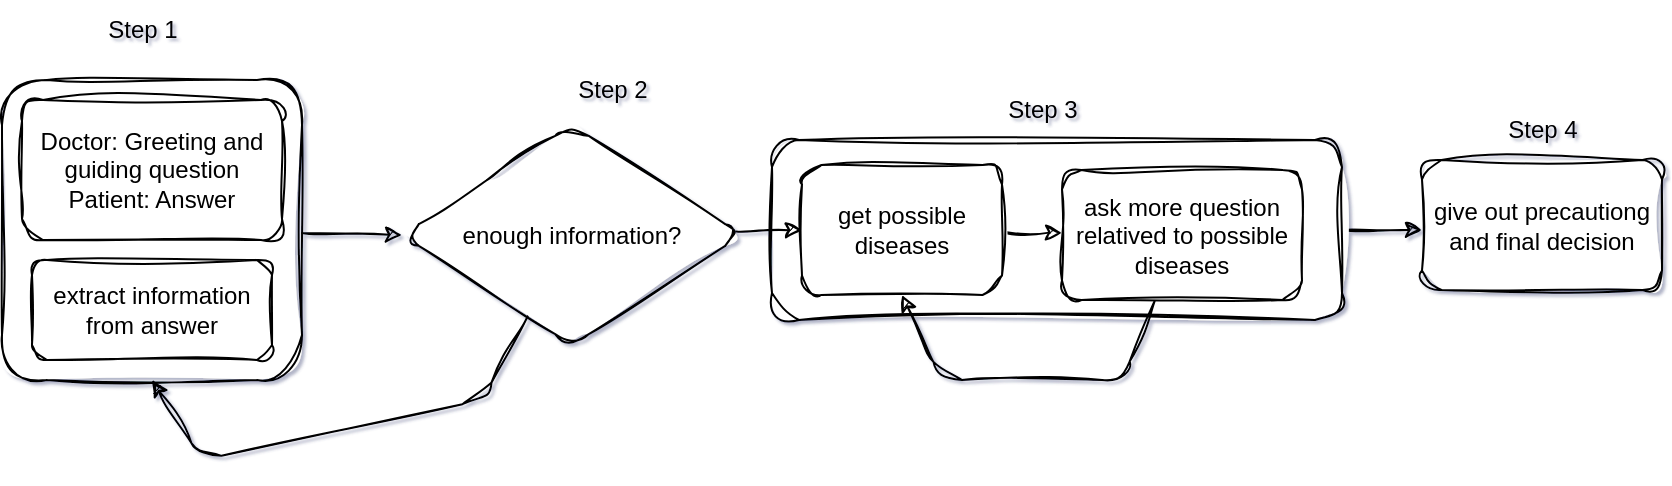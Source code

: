 <mxfile>
    <diagram id="hC2K1rXdBLqkOJLGb9Jz" name="Page-1">
        <mxGraphModel dx="1268" dy="593" grid="1" gridSize="10" guides="1" tooltips="1" connect="1" arrows="1" fold="1" page="1" pageScale="1" pageWidth="827" pageHeight="1169" background="#FFFFFF" math="0" shadow="1">
            <root>
                <mxCell id="0"/>
                <mxCell id="1" parent="0"/>
                <mxCell id="33" style="edgeStyle=none;html=1;sketch=1;curveFitting=1;jiggle=2;" edge="1" parent="1" source="30">
                    <mxGeometry relative="1" as="geometry">
                        <mxPoint x="1070" y="235" as="targetPoint"/>
                    </mxGeometry>
                </mxCell>
                <mxCell id="30" value="" style="whiteSpace=wrap;html=1;rounded=1;gradientColor=none;sketch=1;curveFitting=1;jiggle=2;" vertex="1" parent="1">
                    <mxGeometry x="745" y="190" width="285" height="90" as="geometry"/>
                </mxCell>
                <mxCell id="22" style="edgeStyle=none;html=1;entryX=0;entryY=0.5;entryDx=0;entryDy=0;sketch=1;curveFitting=1;jiggle=2;" edge="1" parent="1" source="5" target="7">
                    <mxGeometry relative="1" as="geometry"/>
                </mxCell>
                <mxCell id="5" value="" style="whiteSpace=wrap;html=1;rounded=1;gradientColor=none;sketch=1;curveFitting=1;jiggle=2;" vertex="1" parent="1">
                    <mxGeometry x="360" y="160" width="150" height="150" as="geometry"/>
                </mxCell>
                <mxCell id="2" value="Doctor: Greeting and guiding question&lt;br&gt;Patient: Answer" style="whiteSpace=wrap;html=1;gradientColor=none;rounded=1;sketch=1;curveFitting=1;jiggle=2;" vertex="1" parent="1">
                    <mxGeometry x="370" y="170" width="130" height="70" as="geometry"/>
                </mxCell>
                <mxCell id="4" value="extract information from answer" style="whiteSpace=wrap;html=1;gradientColor=none;rounded=1;sketch=1;curveFitting=1;jiggle=2;" vertex="1" parent="1">
                    <mxGeometry x="375" y="250" width="120" height="50" as="geometry"/>
                </mxCell>
                <mxCell id="25" style="edgeStyle=none;html=1;entryX=0.5;entryY=1;entryDx=0;entryDy=0;sketch=1;curveFitting=1;jiggle=2;" edge="1" parent="1" source="7" target="5">
                    <mxGeometry relative="1" as="geometry">
                        <Array as="points">
                            <mxPoint x="600" y="320"/>
                            <mxPoint x="460" y="350"/>
                        </Array>
                    </mxGeometry>
                </mxCell>
                <mxCell id="26" style="edgeStyle=none;html=1;entryX=0;entryY=0.5;entryDx=0;entryDy=0;sketch=1;curveFitting=1;jiggle=2;" edge="1" parent="1" source="7" target="13">
                    <mxGeometry relative="1" as="geometry"/>
                </mxCell>
                <mxCell id="7" value="enough information?" style="rhombus;whiteSpace=wrap;html=1;rounded=1;gradientColor=none;sketch=1;curveFitting=1;jiggle=2;" vertex="1" parent="1">
                    <mxGeometry x="560" y="182.5" width="170" height="110" as="geometry"/>
                </mxCell>
                <mxCell id="11" value="Step 1" style="text;html=1;align=center;verticalAlign=middle;resizable=0;points=[];autosize=1;strokeColor=none;fillColor=none;sketch=1;curveFitting=1;jiggle=2;" vertex="1" parent="1">
                    <mxGeometry x="400" y="120" width="60" height="30" as="geometry"/>
                </mxCell>
                <mxCell id="16" style="edgeStyle=none;html=1;sketch=1;curveFitting=1;jiggle=2;" edge="1" parent="1" source="13" target="15">
                    <mxGeometry relative="1" as="geometry"/>
                </mxCell>
                <mxCell id="13" value="get possible diseases" style="whiteSpace=wrap;html=1;gradientColor=none;rounded=1;sketch=1;curveFitting=1;jiggle=2;" vertex="1" parent="1">
                    <mxGeometry x="760" y="202.5" width="100" height="65" as="geometry"/>
                </mxCell>
                <mxCell id="32" style="edgeStyle=none;html=1;entryX=0.5;entryY=1;entryDx=0;entryDy=0;sketch=1;curveFitting=1;jiggle=2;" edge="1" parent="1" source="15" target="13">
                    <mxGeometry relative="1" as="geometry">
                        <Array as="points">
                            <mxPoint x="920" y="310"/>
                            <mxPoint x="830" y="310"/>
                        </Array>
                    </mxGeometry>
                </mxCell>
                <mxCell id="15" value="ask more question relatived to possible diseases" style="whiteSpace=wrap;html=1;gradientColor=none;rounded=1;sketch=1;curveFitting=1;jiggle=2;" vertex="1" parent="1">
                    <mxGeometry x="890" y="205" width="120" height="65" as="geometry"/>
                </mxCell>
                <mxCell id="27" value="Step 2" style="text;html=1;align=center;verticalAlign=middle;resizable=0;points=[];autosize=1;strokeColor=none;fillColor=none;sketch=1;curveFitting=1;jiggle=2;" vertex="1" parent="1">
                    <mxGeometry x="635" y="150" width="60" height="30" as="geometry"/>
                </mxCell>
                <mxCell id="28" value="Step 3" style="text;html=1;align=center;verticalAlign=middle;resizable=0;points=[];autosize=1;strokeColor=none;fillColor=none;sketch=1;curveFitting=1;jiggle=2;" vertex="1" parent="1">
                    <mxGeometry x="850" y="160" width="60" height="30" as="geometry"/>
                </mxCell>
                <mxCell id="34" value="give out precautiong and final decision" style="whiteSpace=wrap;html=1;gradientColor=none;rounded=1;sketch=1;curveFitting=1;jiggle=2;" vertex="1" parent="1">
                    <mxGeometry x="1070" y="200" width="120" height="65" as="geometry"/>
                </mxCell>
                <mxCell id="35" value="Step 4" style="text;html=1;align=center;verticalAlign=middle;resizable=0;points=[];autosize=1;strokeColor=none;fillColor=none;sketch=1;curveFitting=1;jiggle=2;" vertex="1" parent="1">
                    <mxGeometry x="1100" y="170" width="60" height="30" as="geometry"/>
                </mxCell>
            </root>
        </mxGraphModel>
    </diagram>
</mxfile>